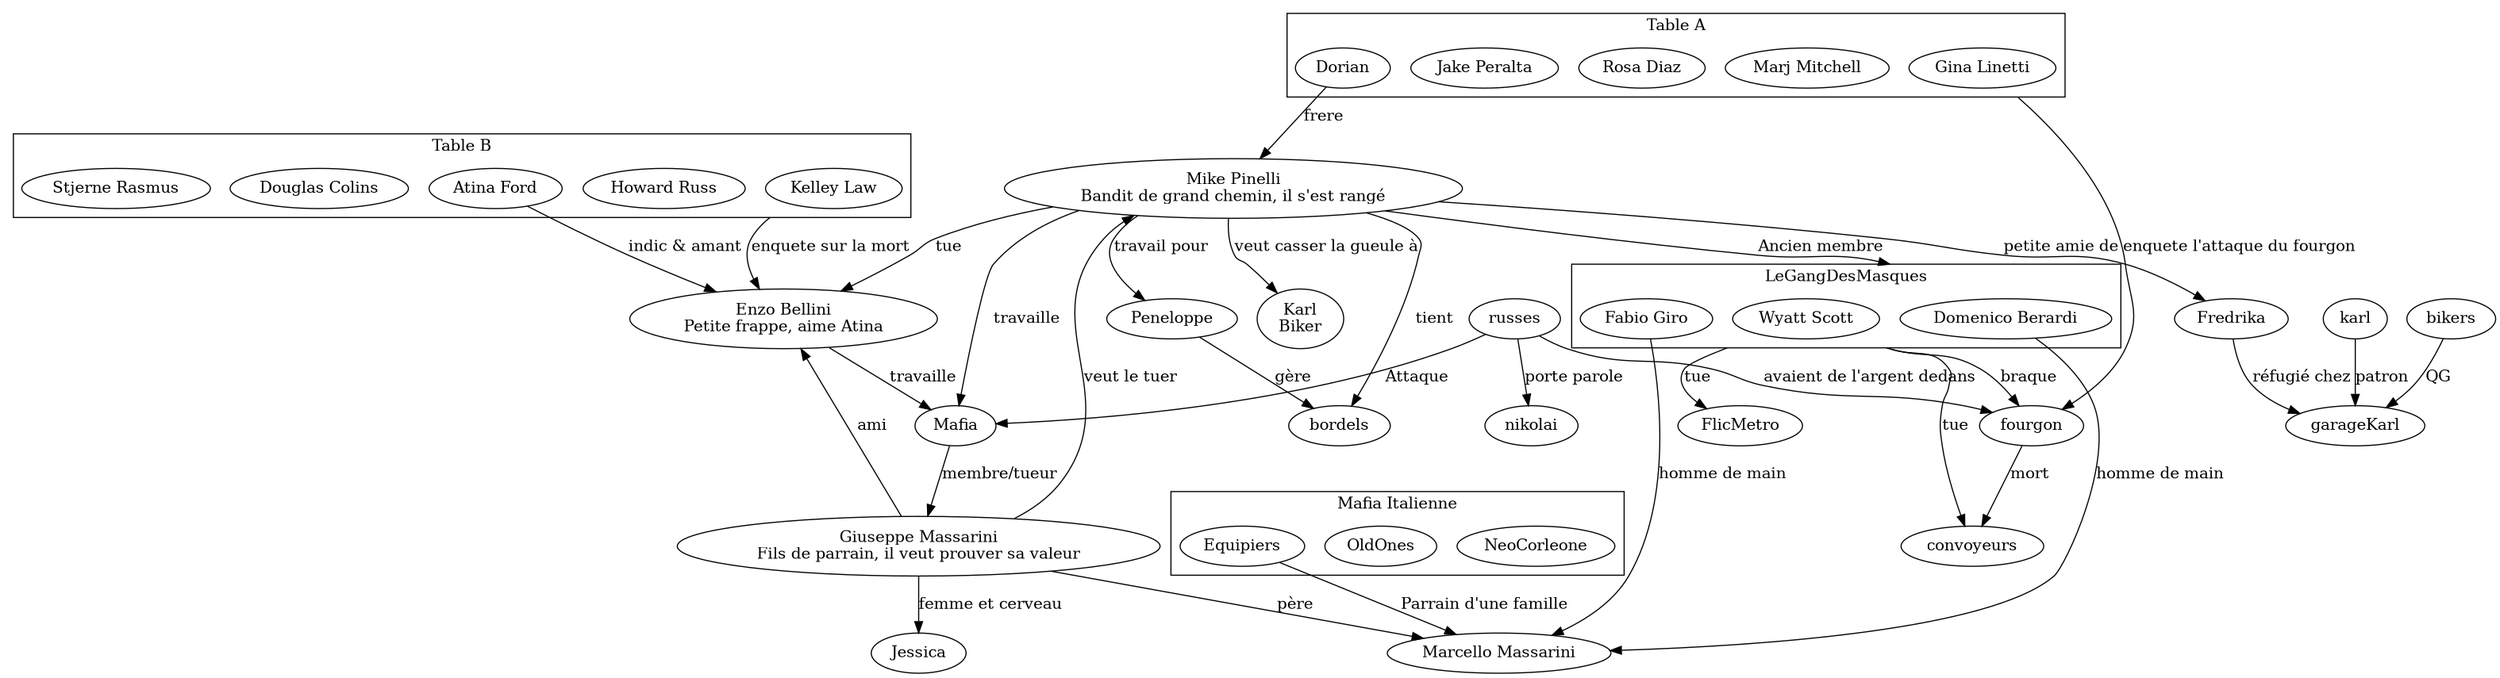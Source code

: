 digraph G {
 //ratio="fill";
 size="21,29!";
 //margin=0;
  compound=true;
  //rankdir=LR;
  subgraph cluster_0 {
    Dorian;
    Marj;
    Rosa;
    Jake;
    Gina;
    label = "Table A";
  }

  subgraph cluster_1 {
    atina;
    howard;
    kelly;
    Douglas;
    stjerne;
    label = "Table B";
  }

  subgraph cluster_2 {
   NeoCorleone;
   OldOnes;
   Equipiers;
   label = "Mafia Italienne"
  }


  Dorian -> Mike [label="frere"];
  atina -> Enzo [label="indic & amant"];
  Mike -> Mafia [label="travaille"];
  Enzo -> Mafia [label="travaille"];
  Mike -> Enzo  [label="tue"];
  kelly -> Enzo [label="enquete sur la mort", ltail=cluster_1]
  Gina -> fourgon [label="enquete l'attaque du fourgon", ltail=cluster_0]


  subgraph cluster_3 {
   dominico [label="Domenico Berardi"];
   wyatt [label="Wyatt Scott"];
   fabio [label="Fabio Giro"];
   label = "LeGangDesMasques"
  }

  dominico -> Marcello [label="homme de main"]
  fabio -> Marcello [label="homme de main"]

  Mike  -> Peneloppe [label="travail pour"]
  Mike  -> Fredrika [label="petite amie de"]
  Peneloppe -> bordels [label="gère"]

  Fredrika -> garageKarl  [label="réfugié chez"]
  karl -> garageKarl [label="patron"]
  bikers -> garageKarl   [label="QG"]
  Mike -> Karl [label="veut casser la gueule à"]

  wyatt -> fourgon [label="braque",ltail=cluster_3]
  wyatt -> convoyeurs [label="tue",ltail=cluster_3]
  wyatt -> FlicMetro [label="tue",ltail=cluster_3]
  fourgon -> convoyeurs [label="mort"]


  Mike -> dominico [label="Ancien membre", lhead=cluster_3]

  Mafia -> Giuseppe  [label="membre/tueur"]
  Mike -> bordels [label="tient"]
  Giuseppe -> Mike [label="veut le tuer"]
  Giuseppe -> Enzo [label="ami"]

  Giuseppe -> Marcello [label="père"]
  Giuseppe -> Jessica [label="femme et cerveau"] //, constraint=false
  Equipiers -> Marcello [label="Parrain d'une famille"]

  russes -> nikolai [label="porte parole"]
  russes -> fourgon [label="avaient de l'argent dedans"]
  russes -> Mafia [label="Attaque"]

  howard [label="Howard Russ"]
  atina [label="Atina Ford"]
  kelly [label="Kelley Law"]
  Douglas [label="Douglas Colins"]
  stjerne [label="Stjerne Rasmus"]
  Marj [label="Marj Mitchell"]
  Rosa [label="Rosa Diaz"]
  Jake [label="Jake Peralta"]
  Gina [label="Gina Linetti"]

  Karl [label="Karl\nBiker"]
  Giuseppe [label="Giuseppe Massarini\nFils de parrain, il veut prouver sa valeur"]
  Mike [label="Mike Pinelli\nBandit de grand chemin, il s'est rangé"]
  Enzo [label="Enzo Bellini\nPetite frappe, aime Atina"]
  Marcello [label="Marcello Massarini"]

  //{ rank=same; Gina, Jake, Rosa, Marj,stjerne, mitchell,howard, kelly, atina,  Dorian}
  //{ rank=same; cluster_0, cluster_1 }
  //{ rank=same; Fredrika, Mike, Peneloppe }
  //{ rank=same; Marcello, Giuseppe, nikolai }
  //{ rank=same; wyatt, dominico, fabio }
  //{ rank=same; Enzo, fourgon, FlicMetro, convoyeurs }

}
